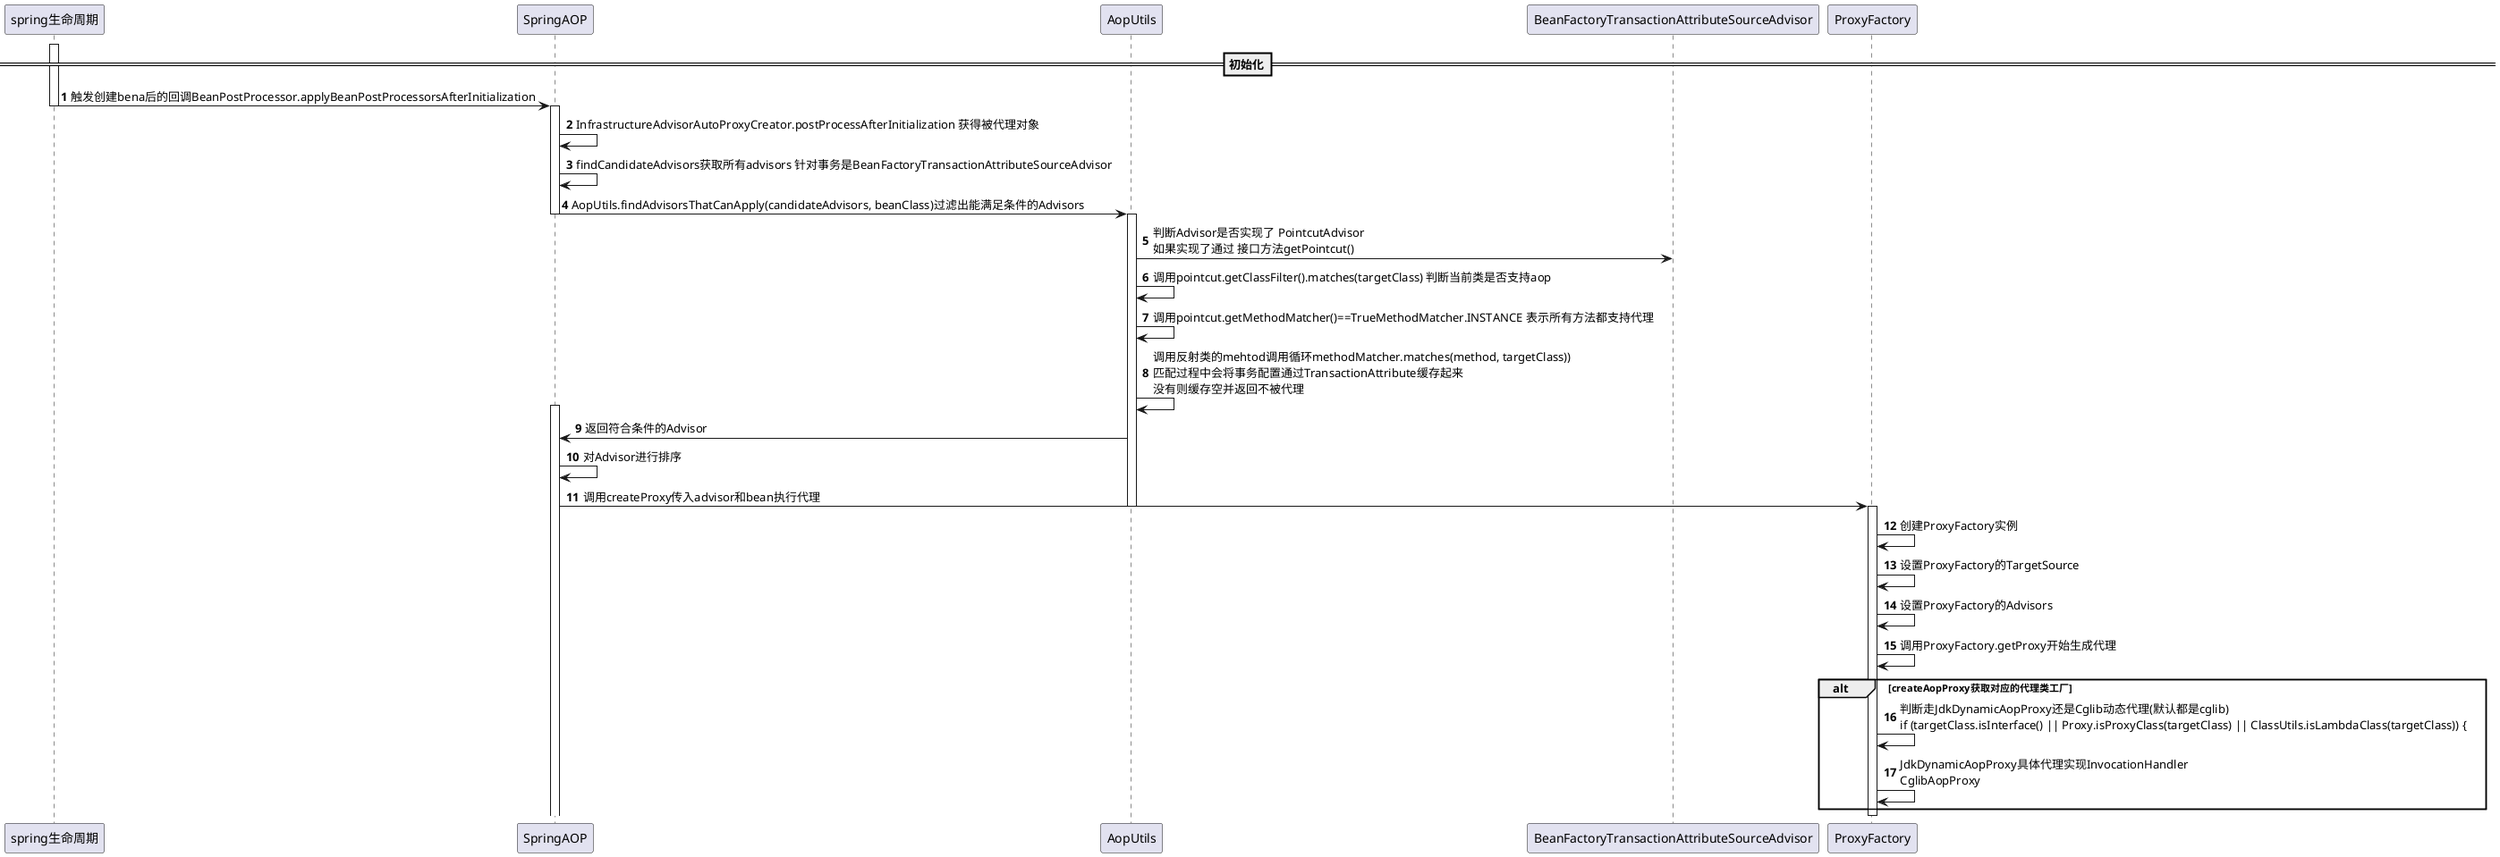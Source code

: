@startuml
participant "spring生命周期" as spring
participant "SpringAOP" as aop
participant "AopUtils" as AopUtils
participant "BeanFactoryTransactionAttributeSourceAdvisor" as transactionAdvisor
participant "ProxyFactory" as factory
==初始化==
autonumber
activate spring
spring->aop:触发创建bena后的回调BeanPostProcessor.applyBeanPostProcessorsAfterInitialization
deactivate spring
activate aop
aop->aop:InfrastructureAdvisorAutoProxyCreator.postProcessAfterInitialization 获得被代理对象
aop->aop: findCandidateAdvisors获取所有advisors 针对事务是BeanFactoryTransactionAttributeSourceAdvisor
aop->AopUtils:AopUtils.findAdvisorsThatCanApply(candidateAdvisors, beanClass)过滤出能满足条件的Advisors
deactivate
activate AopUtils
AopUtils->transactionAdvisor:判断Advisor是否实现了 PointcutAdvisor\n如果实现了通过 接口方法getPointcut()
AopUtils->AopUtils:调用pointcut.getClassFilter().matches(targetClass) 判断当前类是否支持aop
AopUtils->AopUtils:调用pointcut.getMethodMatcher()==TrueMethodMatcher.INSTANCE 表示所有方法都支持代理
AopUtils->AopUtils:调用反射类的mehtod调用循环methodMatcher.matches(method, targetClass))\n匹配过程中会将事务配置通过TransactionAttribute缓存起来\n没有则缓存空并返回不被代理
activate aop
AopUtils->aop:返回符合条件的Advisor
aop->aop:对Advisor进行排序
aop->factory:调用createProxy传入advisor和bean执行代理
deactivate
activate factory
factory->factory:创建ProxyFactory实例
factory->factory:设置ProxyFactory的TargetSource
factory->factory:设置ProxyFactory的Advisors
factory->factory:调用ProxyFactory.getProxy开始生成代理
alt createAopProxy获取对应的代理类工厂
factory->factory:判断走JdkDynamicAopProxy还是Cglib动态代理(默认都是cglib)\nif (targetClass.isInterface() || Proxy.isProxyClass(targetClass) || ClassUtils.isLambdaClass(targetClass)) {
factory->factory:JdkDynamicAopProxy具体代理实现InvocationHandler\nCglibAopProxy
end
deactivate factory
@enduml
